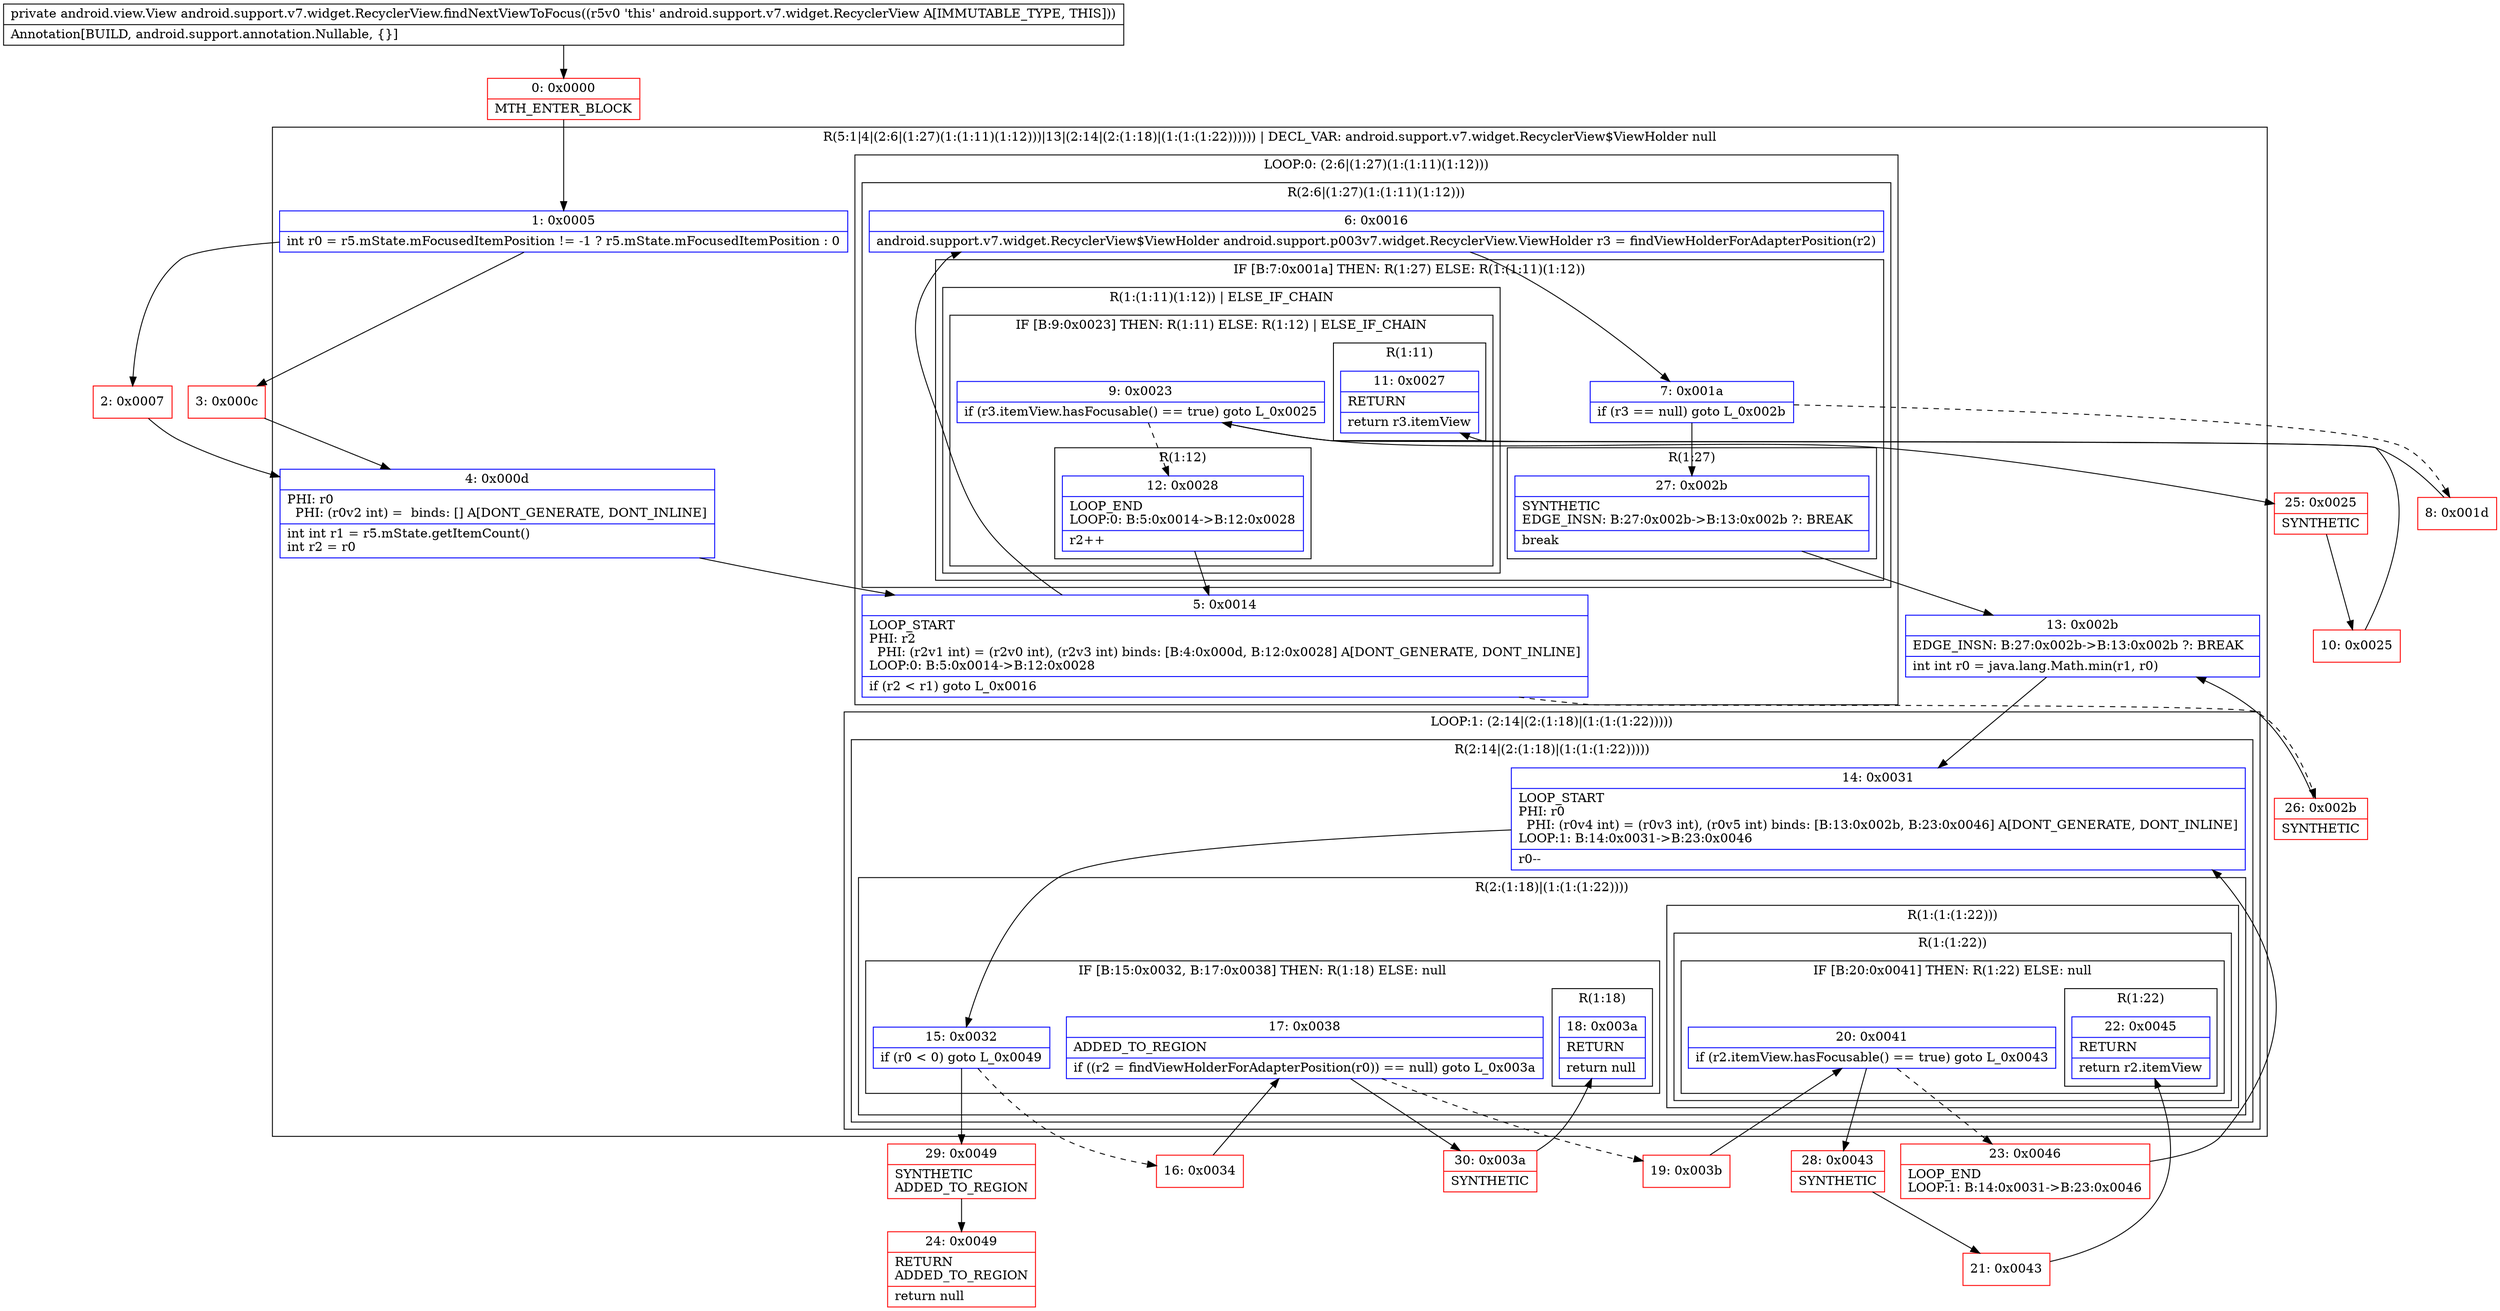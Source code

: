 digraph "CFG forandroid.support.v7.widget.RecyclerView.findNextViewToFocus()Landroid\/view\/View;" {
subgraph cluster_Region_1583042334 {
label = "R(5:1|4|(2:6|(1:27)(1:(1:11)(1:12)))|13|(2:14|(2:(1:18)|(1:(1:(1:22)))))) | DECL_VAR: android.support.v7.widget.RecyclerView$ViewHolder null\l";
node [shape=record,color=blue];
Node_1 [shape=record,label="{1\:\ 0x0005|int r0 = r5.mState.mFocusedItemPosition != \-1 ? r5.mState.mFocusedItemPosition : 0\l}"];
Node_4 [shape=record,label="{4\:\ 0x000d|PHI: r0 \l  PHI: (r0v2 int) =  binds: [] A[DONT_GENERATE, DONT_INLINE]\l|int int r1 = r5.mState.getItemCount()\lint r2 = r0\l}"];
subgraph cluster_LoopRegion_2063478547 {
label = "LOOP:0: (2:6|(1:27)(1:(1:11)(1:12)))";
node [shape=record,color=blue];
Node_5 [shape=record,label="{5\:\ 0x0014|LOOP_START\lPHI: r2 \l  PHI: (r2v1 int) = (r2v0 int), (r2v3 int) binds: [B:4:0x000d, B:12:0x0028] A[DONT_GENERATE, DONT_INLINE]\lLOOP:0: B:5:0x0014\-\>B:12:0x0028\l|if (r2 \< r1) goto L_0x0016\l}"];
subgraph cluster_Region_449229134 {
label = "R(2:6|(1:27)(1:(1:11)(1:12)))";
node [shape=record,color=blue];
Node_6 [shape=record,label="{6\:\ 0x0016|android.support.v7.widget.RecyclerView$ViewHolder android.support.p003v7.widget.RecyclerView.ViewHolder r3 = findViewHolderForAdapterPosition(r2)\l}"];
subgraph cluster_IfRegion_289807692 {
label = "IF [B:7:0x001a] THEN: R(1:27) ELSE: R(1:(1:11)(1:12))";
node [shape=record,color=blue];
Node_7 [shape=record,label="{7\:\ 0x001a|if (r3 == null) goto L_0x002b\l}"];
subgraph cluster_Region_955713556 {
label = "R(1:27)";
node [shape=record,color=blue];
Node_27 [shape=record,label="{27\:\ 0x002b|SYNTHETIC\lEDGE_INSN: B:27:0x002b\-\>B:13:0x002b ?: BREAK  \l|break\l}"];
}
subgraph cluster_Region_1810937798 {
label = "R(1:(1:11)(1:12)) | ELSE_IF_CHAIN\l";
node [shape=record,color=blue];
subgraph cluster_IfRegion_1051038443 {
label = "IF [B:9:0x0023] THEN: R(1:11) ELSE: R(1:12) | ELSE_IF_CHAIN\l";
node [shape=record,color=blue];
Node_9 [shape=record,label="{9\:\ 0x0023|if (r3.itemView.hasFocusable() == true) goto L_0x0025\l}"];
subgraph cluster_Region_690394894 {
label = "R(1:11)";
node [shape=record,color=blue];
Node_11 [shape=record,label="{11\:\ 0x0027|RETURN\l|return r3.itemView\l}"];
}
subgraph cluster_Region_352466323 {
label = "R(1:12)";
node [shape=record,color=blue];
Node_12 [shape=record,label="{12\:\ 0x0028|LOOP_END\lLOOP:0: B:5:0x0014\-\>B:12:0x0028\l|r2++\l}"];
}
}
}
}
}
}
Node_13 [shape=record,label="{13\:\ 0x002b|EDGE_INSN: B:27:0x002b\-\>B:13:0x002b ?: BREAK  \l|int int r0 = java.lang.Math.min(r1, r0)\l}"];
subgraph cluster_LoopRegion_2045924955 {
label = "LOOP:1: (2:14|(2:(1:18)|(1:(1:(1:22)))))";
node [shape=record,color=blue];
subgraph cluster_Region_509689527 {
label = "R(2:14|(2:(1:18)|(1:(1:(1:22)))))";
node [shape=record,color=blue];
Node_14 [shape=record,label="{14\:\ 0x0031|LOOP_START\lPHI: r0 \l  PHI: (r0v4 int) = (r0v3 int), (r0v5 int) binds: [B:13:0x002b, B:23:0x0046] A[DONT_GENERATE, DONT_INLINE]\lLOOP:1: B:14:0x0031\-\>B:23:0x0046\l|r0\-\-\l}"];
subgraph cluster_Region_1913769625 {
label = "R(2:(1:18)|(1:(1:(1:22))))";
node [shape=record,color=blue];
subgraph cluster_IfRegion_359402719 {
label = "IF [B:15:0x0032, B:17:0x0038] THEN: R(1:18) ELSE: null";
node [shape=record,color=blue];
Node_15 [shape=record,label="{15\:\ 0x0032|if (r0 \< 0) goto L_0x0049\l}"];
Node_17 [shape=record,label="{17\:\ 0x0038|ADDED_TO_REGION\l|if ((r2 = findViewHolderForAdapterPosition(r0)) == null) goto L_0x003a\l}"];
subgraph cluster_Region_1915146087 {
label = "R(1:18)";
node [shape=record,color=blue];
Node_18 [shape=record,label="{18\:\ 0x003a|RETURN\l|return null\l}"];
}
}
subgraph cluster_Region_470157410 {
label = "R(1:(1:(1:22)))";
node [shape=record,color=blue];
subgraph cluster_Region_1999488311 {
label = "R(1:(1:22))";
node [shape=record,color=blue];
subgraph cluster_IfRegion_188000333 {
label = "IF [B:20:0x0041] THEN: R(1:22) ELSE: null";
node [shape=record,color=blue];
Node_20 [shape=record,label="{20\:\ 0x0041|if (r2.itemView.hasFocusable() == true) goto L_0x0043\l}"];
subgraph cluster_Region_1328350139 {
label = "R(1:22)";
node [shape=record,color=blue];
Node_22 [shape=record,label="{22\:\ 0x0045|RETURN\l|return r2.itemView\l}"];
}
}
}
}
}
}
}
}
Node_0 [shape=record,color=red,label="{0\:\ 0x0000|MTH_ENTER_BLOCK\l}"];
Node_2 [shape=record,color=red,label="{2\:\ 0x0007}"];
Node_3 [shape=record,color=red,label="{3\:\ 0x000c}"];
Node_8 [shape=record,color=red,label="{8\:\ 0x001d}"];
Node_10 [shape=record,color=red,label="{10\:\ 0x0025}"];
Node_16 [shape=record,color=red,label="{16\:\ 0x0034}"];
Node_19 [shape=record,color=red,label="{19\:\ 0x003b}"];
Node_21 [shape=record,color=red,label="{21\:\ 0x0043}"];
Node_23 [shape=record,color=red,label="{23\:\ 0x0046|LOOP_END\lLOOP:1: B:14:0x0031\-\>B:23:0x0046\l}"];
Node_24 [shape=record,color=red,label="{24\:\ 0x0049|RETURN\lADDED_TO_REGION\l|return null\l}"];
Node_25 [shape=record,color=red,label="{25\:\ 0x0025|SYNTHETIC\l}"];
Node_26 [shape=record,color=red,label="{26\:\ 0x002b|SYNTHETIC\l}"];
Node_28 [shape=record,color=red,label="{28\:\ 0x0043|SYNTHETIC\l}"];
Node_29 [shape=record,color=red,label="{29\:\ 0x0049|SYNTHETIC\lADDED_TO_REGION\l}"];
Node_30 [shape=record,color=red,label="{30\:\ 0x003a|SYNTHETIC\l}"];
MethodNode[shape=record,label="{private android.view.View android.support.v7.widget.RecyclerView.findNextViewToFocus((r5v0 'this' android.support.v7.widget.RecyclerView A[IMMUTABLE_TYPE, THIS]))  | Annotation[BUILD, android.support.annotation.Nullable, \{\}]\l}"];
MethodNode -> Node_0;
Node_1 -> Node_2;
Node_1 -> Node_3;
Node_4 -> Node_5;
Node_5 -> Node_6;
Node_5 -> Node_26[style=dashed];
Node_6 -> Node_7;
Node_7 -> Node_8[style=dashed];
Node_7 -> Node_27;
Node_27 -> Node_13;
Node_9 -> Node_12[style=dashed];
Node_9 -> Node_25;
Node_12 -> Node_5;
Node_13 -> Node_14;
Node_14 -> Node_15;
Node_15 -> Node_16[style=dashed];
Node_15 -> Node_29;
Node_17 -> Node_19[style=dashed];
Node_17 -> Node_30;
Node_20 -> Node_23[style=dashed];
Node_20 -> Node_28;
Node_0 -> Node_1;
Node_2 -> Node_4;
Node_3 -> Node_4;
Node_8 -> Node_9;
Node_10 -> Node_11;
Node_16 -> Node_17;
Node_19 -> Node_20;
Node_21 -> Node_22;
Node_23 -> Node_14;
Node_25 -> Node_10;
Node_26 -> Node_13;
Node_28 -> Node_21;
Node_29 -> Node_24;
Node_30 -> Node_18;
}

